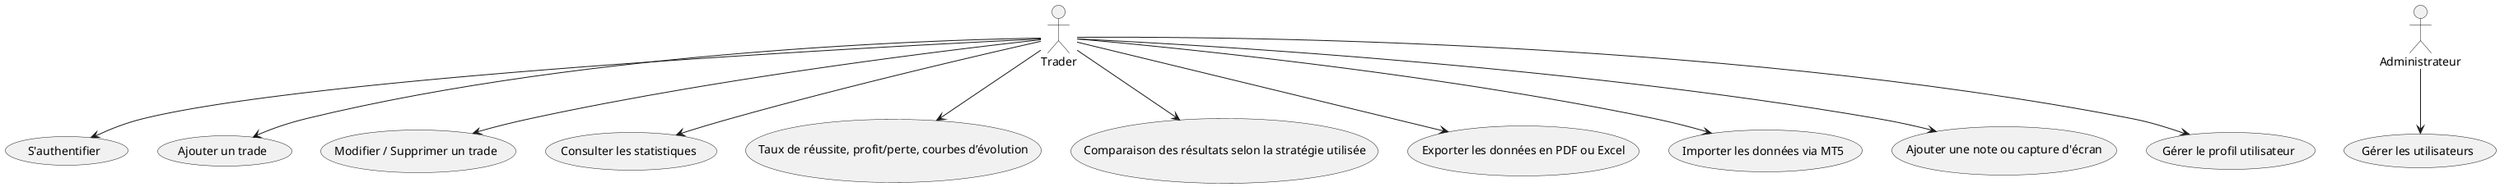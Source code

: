 @startuml
actor Trader
actor Administrateur

Trader --> (S'authentifier)
Trader --> (Ajouter un trade)
Trader --> (Modifier / Supprimer un trade)
Trader --> (Consulter les statistiques)
Trader --> (Taux de réussite, profit/perte, courbes d’évolution)
Trader --> (Comparaison des résultats selon la stratégie utilisée)
Trader --> (Exporter les données en PDF ou Excel)
Trader --> (Importer les données via MT5)
Trader --> (Ajouter une note ou capture d'écran)
Trader --> (Gérer le profil utilisateur)

Administrateur --> (Gérer les utilisateurs)
@enduml
